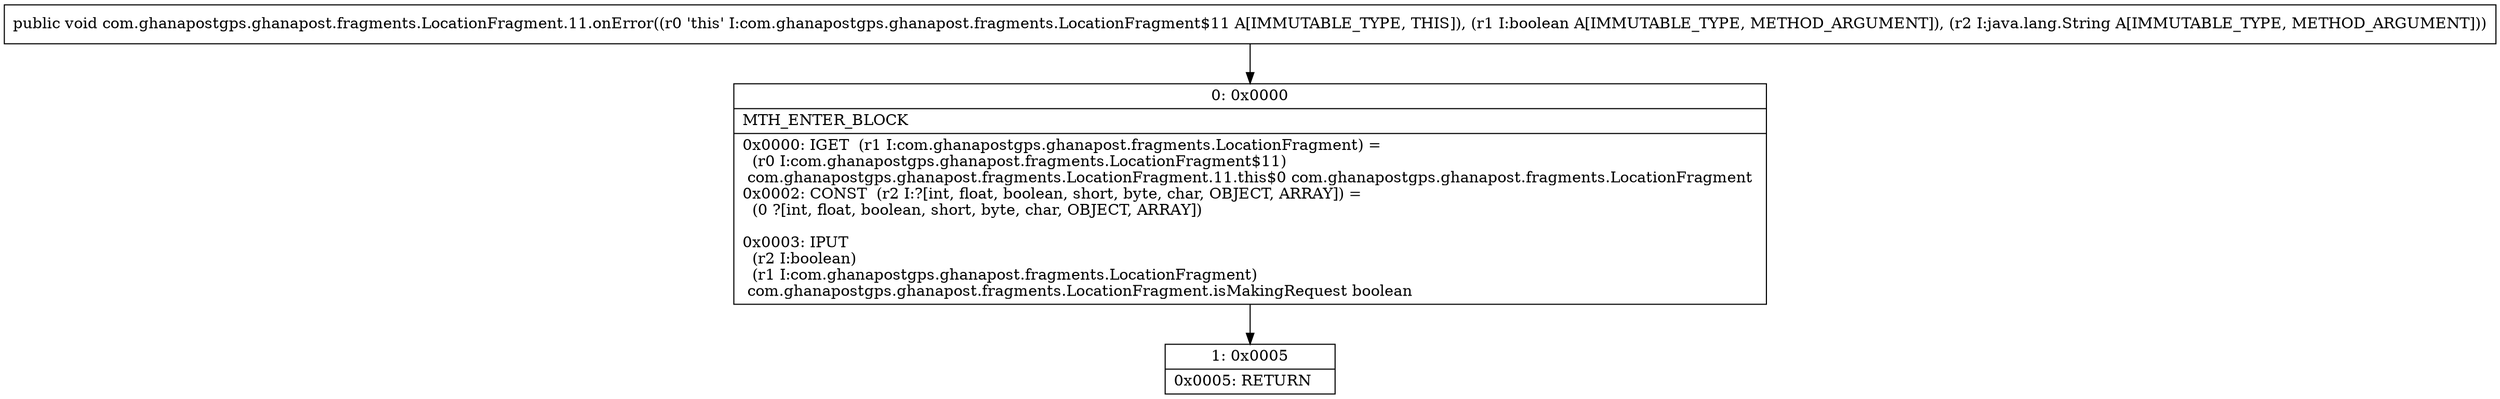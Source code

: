 digraph "CFG forcom.ghanapostgps.ghanapost.fragments.LocationFragment.11.onError(ZLjava\/lang\/String;)V" {
Node_0 [shape=record,label="{0\:\ 0x0000|MTH_ENTER_BLOCK\l|0x0000: IGET  (r1 I:com.ghanapostgps.ghanapost.fragments.LocationFragment) = \l  (r0 I:com.ghanapostgps.ghanapost.fragments.LocationFragment$11)\l com.ghanapostgps.ghanapost.fragments.LocationFragment.11.this$0 com.ghanapostgps.ghanapost.fragments.LocationFragment \l0x0002: CONST  (r2 I:?[int, float, boolean, short, byte, char, OBJECT, ARRAY]) = \l  (0 ?[int, float, boolean, short, byte, char, OBJECT, ARRAY])\l \l0x0003: IPUT  \l  (r2 I:boolean)\l  (r1 I:com.ghanapostgps.ghanapost.fragments.LocationFragment)\l com.ghanapostgps.ghanapost.fragments.LocationFragment.isMakingRequest boolean \l}"];
Node_1 [shape=record,label="{1\:\ 0x0005|0x0005: RETURN   \l}"];
MethodNode[shape=record,label="{public void com.ghanapostgps.ghanapost.fragments.LocationFragment.11.onError((r0 'this' I:com.ghanapostgps.ghanapost.fragments.LocationFragment$11 A[IMMUTABLE_TYPE, THIS]), (r1 I:boolean A[IMMUTABLE_TYPE, METHOD_ARGUMENT]), (r2 I:java.lang.String A[IMMUTABLE_TYPE, METHOD_ARGUMENT])) }"];
MethodNode -> Node_0;
Node_0 -> Node_1;
}


